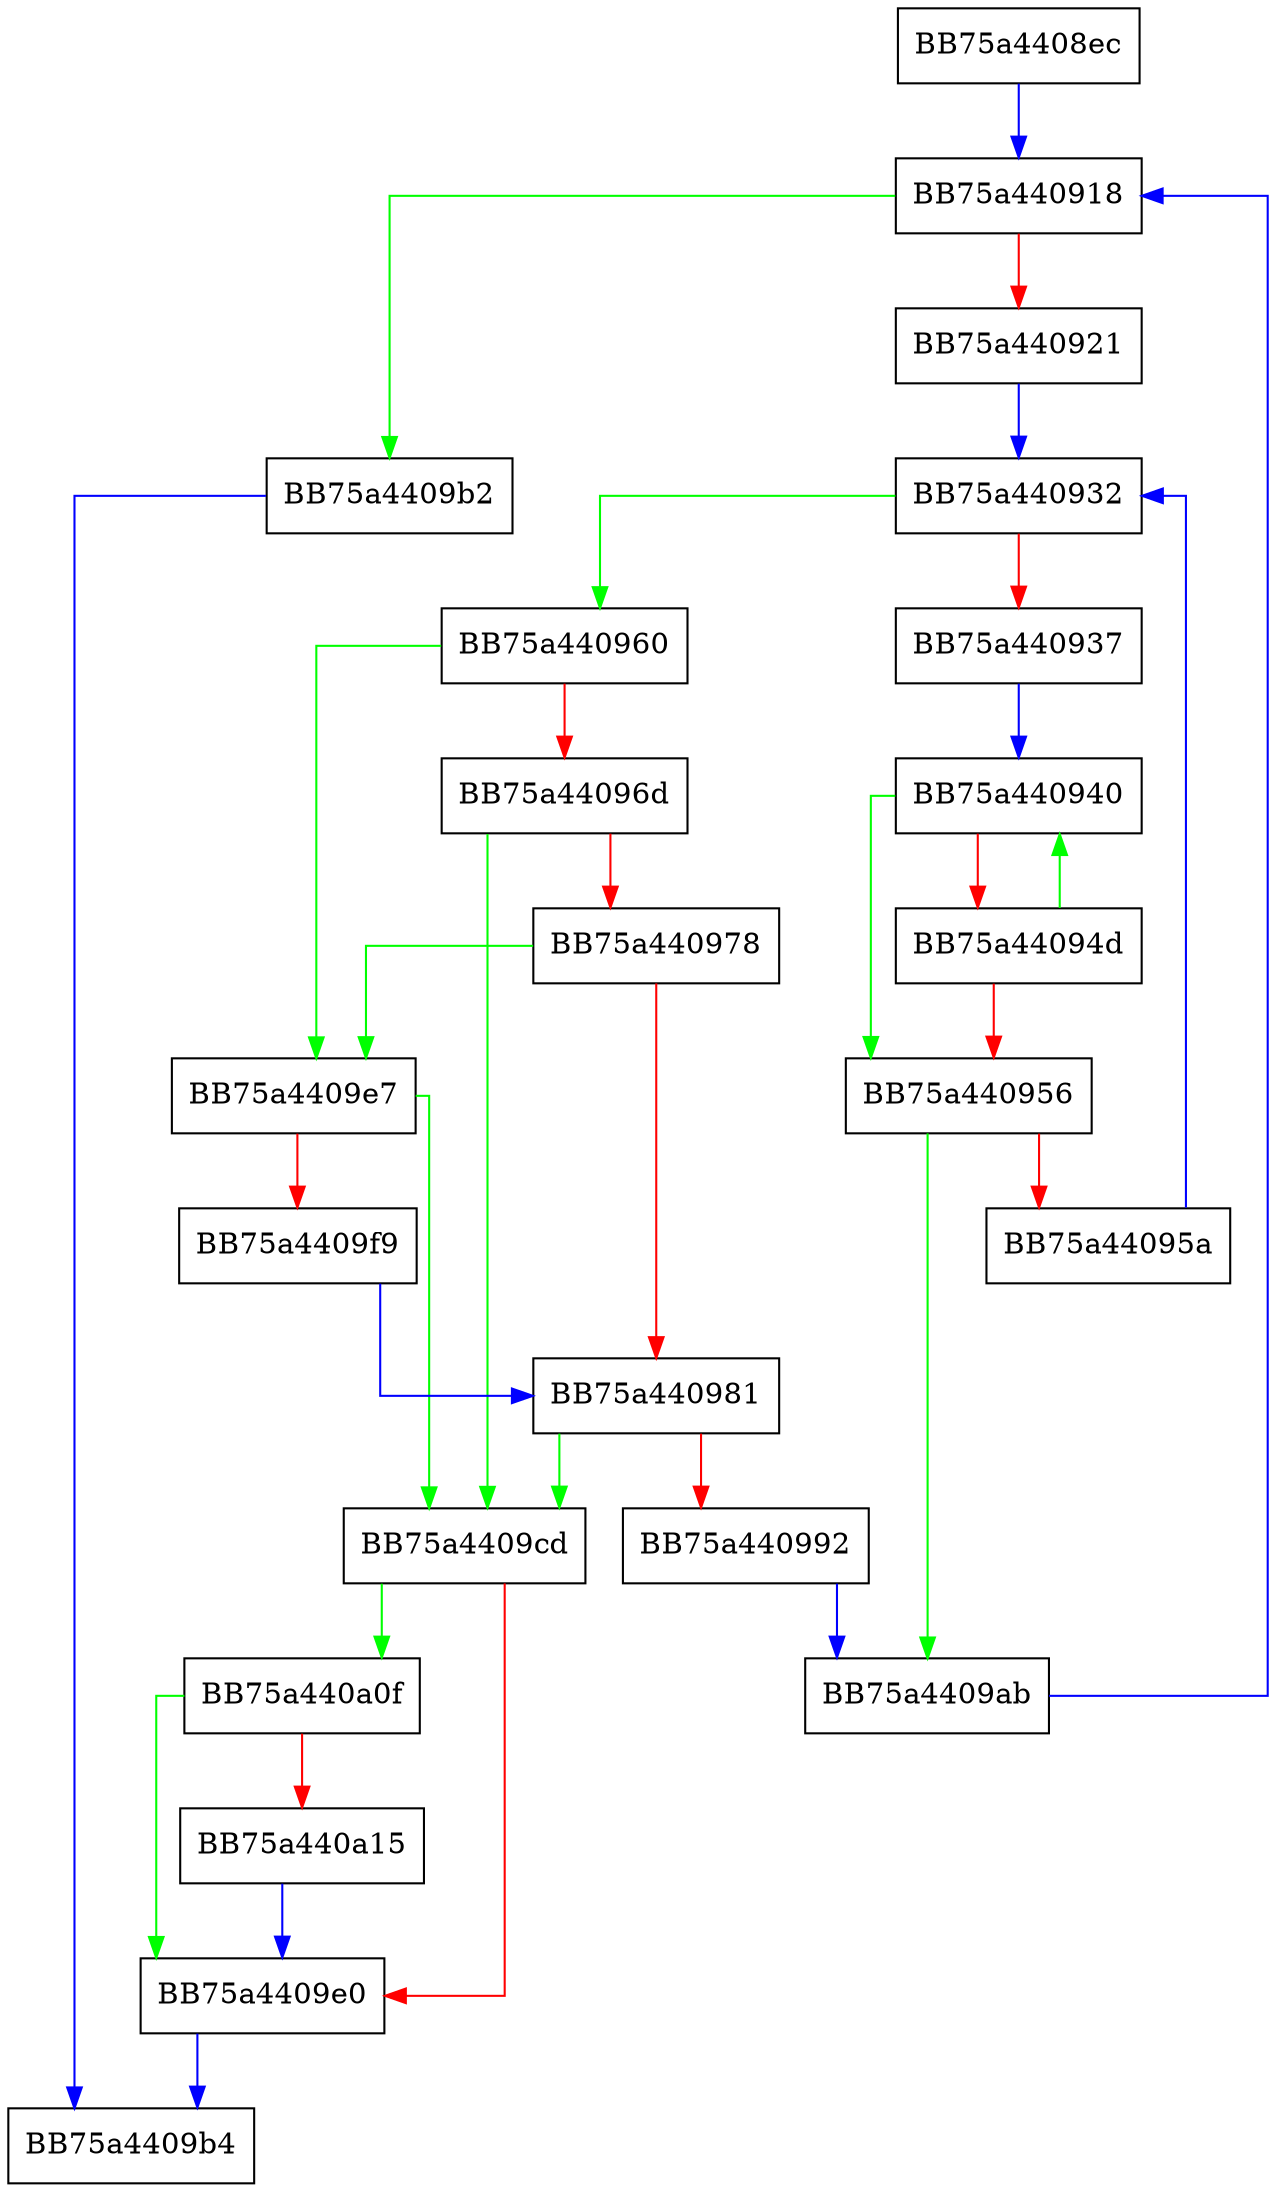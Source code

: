 digraph add_path_prefix_list {
  node [shape="box"];
  graph [splines=ortho];
  BB75a4408ec -> BB75a440918 [color="blue"];
  BB75a440918 -> BB75a4409b2 [color="green"];
  BB75a440918 -> BB75a440921 [color="red"];
  BB75a440921 -> BB75a440932 [color="blue"];
  BB75a440932 -> BB75a440960 [color="green"];
  BB75a440932 -> BB75a440937 [color="red"];
  BB75a440937 -> BB75a440940 [color="blue"];
  BB75a440940 -> BB75a440956 [color="green"];
  BB75a440940 -> BB75a44094d [color="red"];
  BB75a44094d -> BB75a440940 [color="green"];
  BB75a44094d -> BB75a440956 [color="red"];
  BB75a440956 -> BB75a4409ab [color="green"];
  BB75a440956 -> BB75a44095a [color="red"];
  BB75a44095a -> BB75a440932 [color="blue"];
  BB75a440960 -> BB75a4409e7 [color="green"];
  BB75a440960 -> BB75a44096d [color="red"];
  BB75a44096d -> BB75a4409cd [color="green"];
  BB75a44096d -> BB75a440978 [color="red"];
  BB75a440978 -> BB75a4409e7 [color="green"];
  BB75a440978 -> BB75a440981 [color="red"];
  BB75a440981 -> BB75a4409cd [color="green"];
  BB75a440981 -> BB75a440992 [color="red"];
  BB75a440992 -> BB75a4409ab [color="blue"];
  BB75a4409ab -> BB75a440918 [color="blue"];
  BB75a4409b2 -> BB75a4409b4 [color="blue"];
  BB75a4409cd -> BB75a440a0f [color="green"];
  BB75a4409cd -> BB75a4409e0 [color="red"];
  BB75a4409e0 -> BB75a4409b4 [color="blue"];
  BB75a4409e7 -> BB75a4409cd [color="green"];
  BB75a4409e7 -> BB75a4409f9 [color="red"];
  BB75a4409f9 -> BB75a440981 [color="blue"];
  BB75a440a0f -> BB75a4409e0 [color="green"];
  BB75a440a0f -> BB75a440a15 [color="red"];
  BB75a440a15 -> BB75a4409e0 [color="blue"];
}